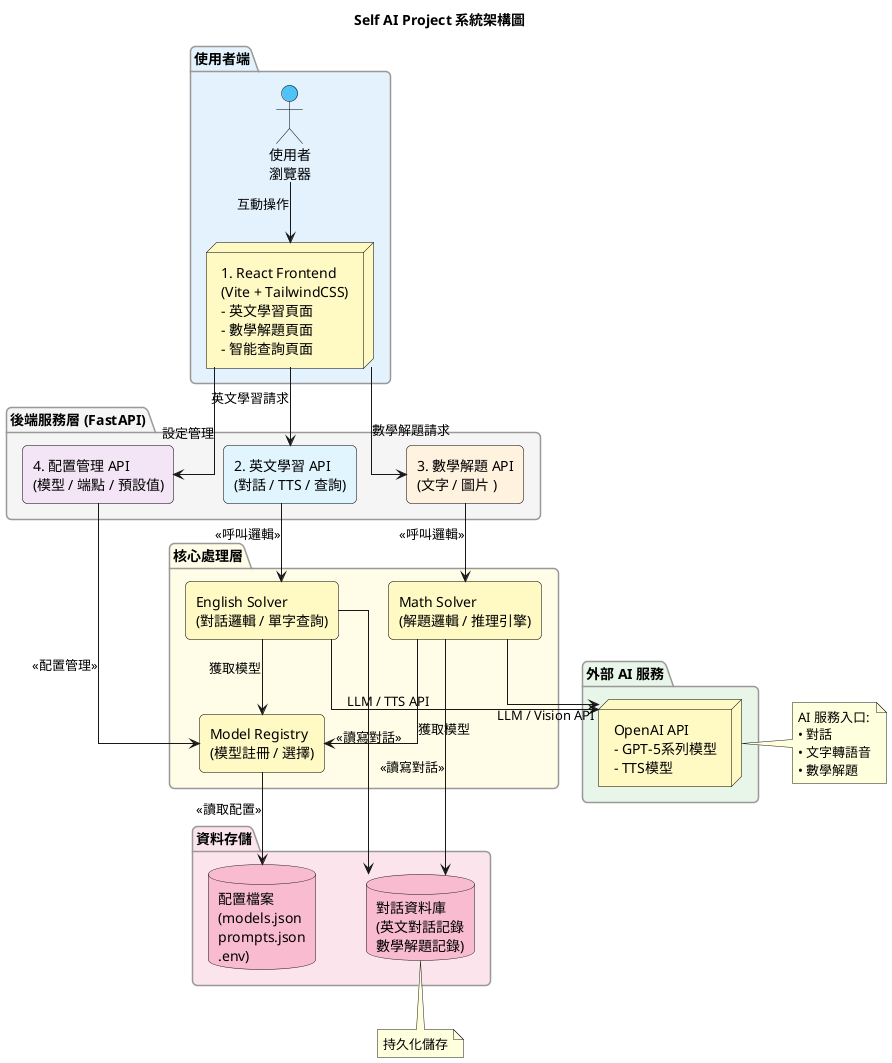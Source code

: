 @startuml
' ---- 佈局與樣式 ----
top to bottom direction
skinparam linetype ortho
skinparam nodesep 50
skinparam ranksep 60
skinparam rectangle {
  BackgroundColor White
  BorderColor Black
  RoundCorner 10
}
skinparam node {
  BackgroundColor #fff9c4
  BorderColor Black
}
skinparam actor {
  BackgroundColor #4fc3f7
  BorderColor Black
}
skinparam package {
  BackgroundColor #f8f8f8
  BorderColor #999999
  RoundCorner 10
}
title Self AI Project 系統架構圖

' ==== Client ====
package "使用者端" #e3f2fd {
  actor User as "使用者\n瀏覽器"
  node Frontend as "1. React Frontend\n(Vite + TailwindCSS)\n- 英文學習頁面\n- 數學解題頁面\n- 智能查詢頁面"
}

' ==== Backend 層 ====
package "後端服務層 (FastAPI)" #f5f5f5 {
  rectangle EngAPI as "2. 英文學習 API\n(對話 / TTS / 查詢)" #e1f5fe
  rectangle MathAPI as "3. 數學解題 API\n(文字 / 圖片 )" #fff3e0
  rectangle ConfigAPI as "4. 配置管理 API\n(模型 / 端點 / 預設值)" #f3e5f5
}

' ==== 核心邏輯層 ====
package "核心處理層" #fffde7 {
  rectangle EngSolver as "English Solver\n(對話邏輯 / 單字查詢)" #fff9c4
  rectangle MathSolver as "Math Solver\n(解題邏輯 / 推理引擎)" #fff9c4
  rectangle ModelReg as "Model Registry\n(模型註冊 / 選擇)" #fff9c4
}

' ==== 外部服務 ====
package "外部 AI 服務" #e8f5e9 {
  node OpenAI as "OpenAI API\n- GPT-5系列模型\n- TTS模型"
}

' ==== 資料存儲層 ====
package "資料存儲" #fce4ec {
  database ConvDB as "對話資料庫\n(英文對話記錄\n數學解題記錄)" #f8bbd0
  database ConfigDB as "配置檔案\n(models.json\nprompts.json\n.env)" #f8bbd0
}

' ---- 流程 ----
User -down-> Frontend : 互動操作

Frontend -down-> EngAPI : 英文學習請求
Frontend -down-> MathAPI : 數學解題請求
Frontend -down-> ConfigAPI : 設定管理

EngAPI -down-> EngSolver : << 呼叫邏輯 >>
MathAPI -down-> MathSolver : << 呼叫邏輯 >>
ConfigAPI -down-> ModelReg : << 配置管理 >>

EngSolver -down-> OpenAI : LLM / TTS API
MathSolver -down-> OpenAI : LLM / Vision API

EngSolver -down-> ModelReg : 獲取模型
MathSolver -down-> ModelReg : 獲取模型

EngSolver -right-> ConvDB : << 讀寫對話 >>
MathSolver -right-> ConvDB : << 讀寫對話 >>

ModelReg -down-> ConfigDB : << 讀取配置 >>

' ---- 說明標註 ----
note right of OpenAI
  AI 服務入口:
  • 對話
  • 文字轉語音
  • 數學解題
end note

note bottom of ConvDB
  持久化儲存
end note

@enduml

